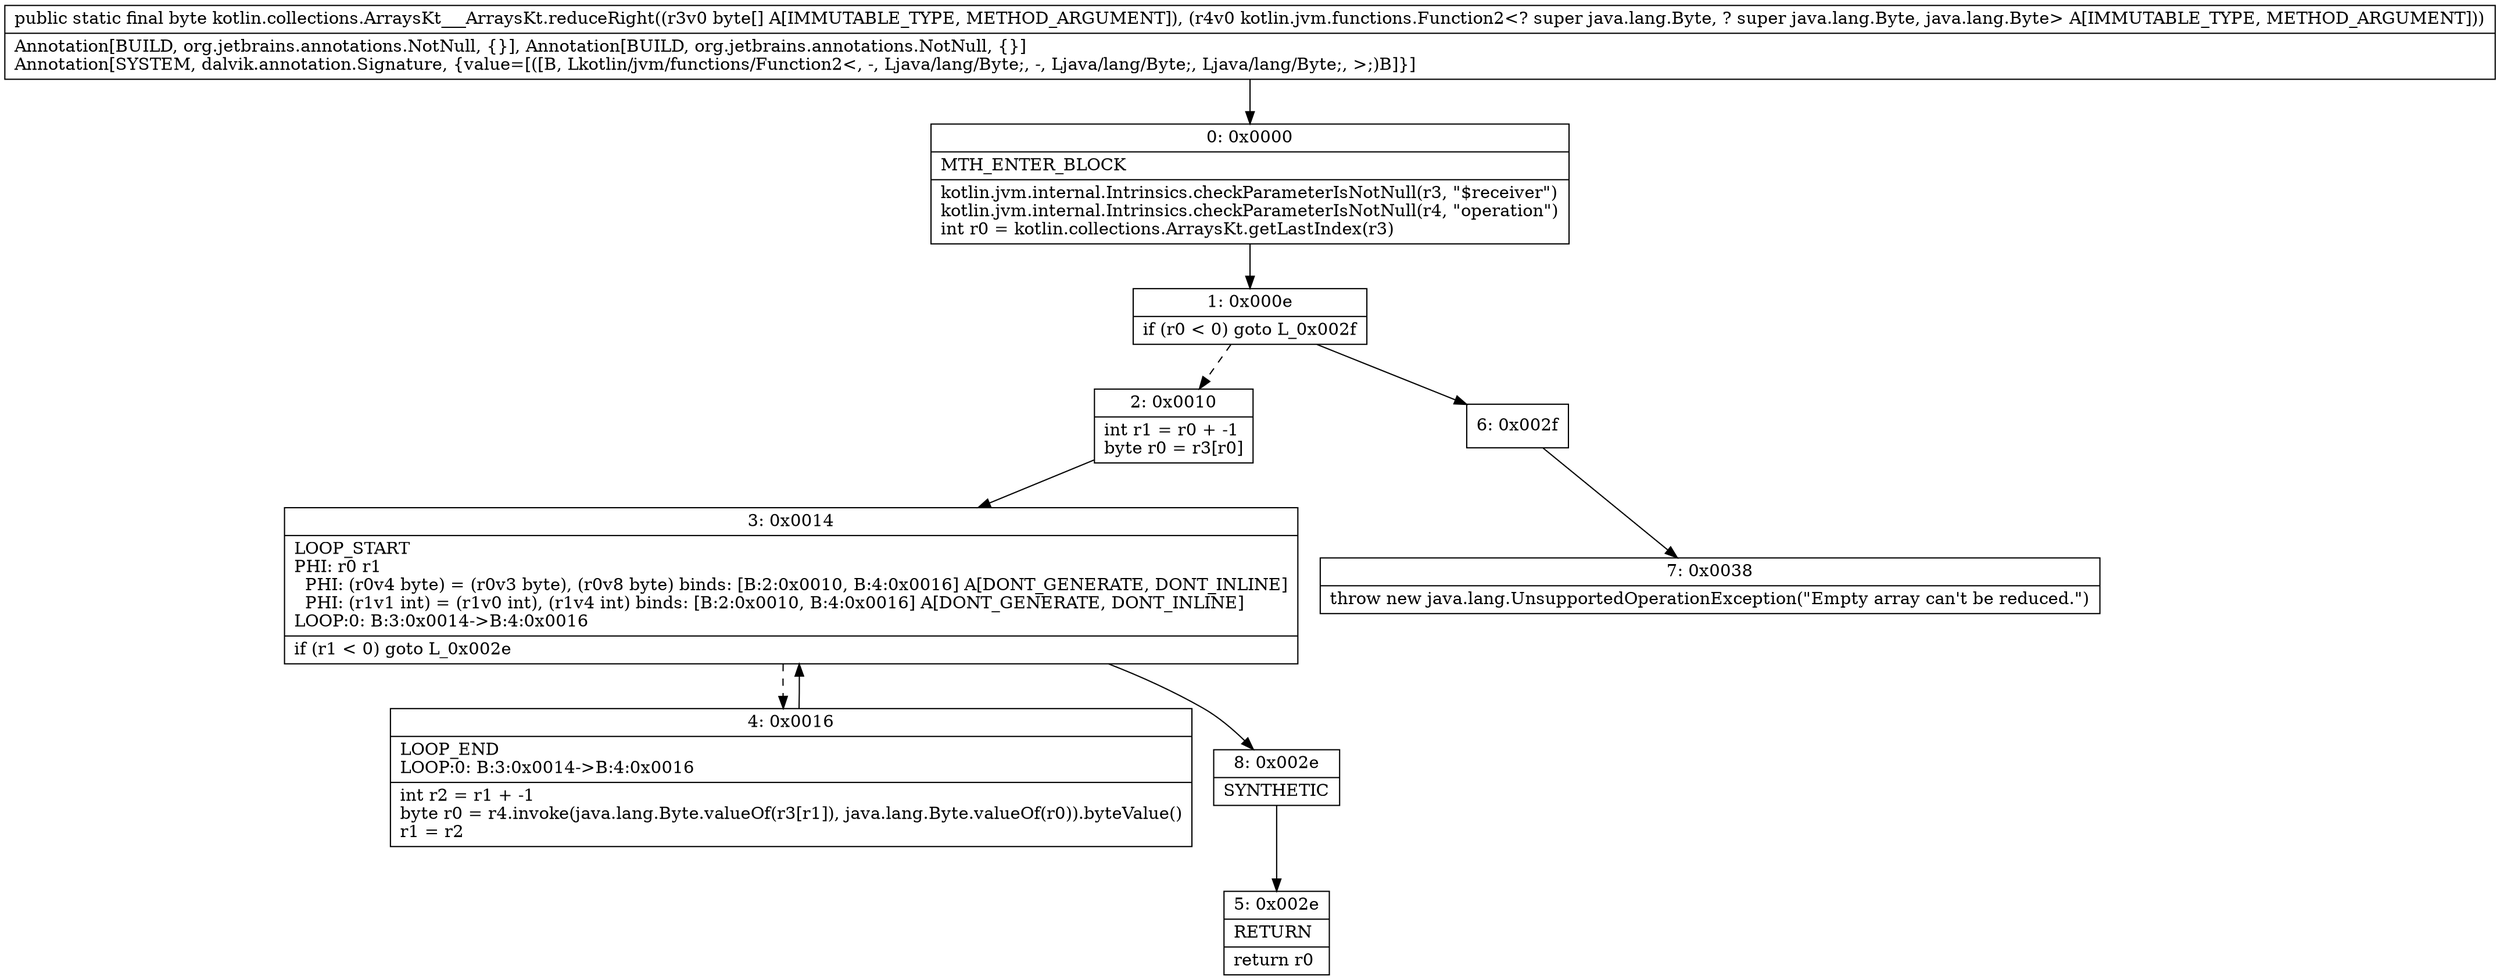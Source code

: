 digraph "CFG forkotlin.collections.ArraysKt___ArraysKt.reduceRight([BLkotlin\/jvm\/functions\/Function2;)B" {
Node_0 [shape=record,label="{0\:\ 0x0000|MTH_ENTER_BLOCK\l|kotlin.jvm.internal.Intrinsics.checkParameterIsNotNull(r3, \"$receiver\")\lkotlin.jvm.internal.Intrinsics.checkParameterIsNotNull(r4, \"operation\")\lint r0 = kotlin.collections.ArraysKt.getLastIndex(r3)\l}"];
Node_1 [shape=record,label="{1\:\ 0x000e|if (r0 \< 0) goto L_0x002f\l}"];
Node_2 [shape=record,label="{2\:\ 0x0010|int r1 = r0 + \-1\lbyte r0 = r3[r0]\l}"];
Node_3 [shape=record,label="{3\:\ 0x0014|LOOP_START\lPHI: r0 r1 \l  PHI: (r0v4 byte) = (r0v3 byte), (r0v8 byte) binds: [B:2:0x0010, B:4:0x0016] A[DONT_GENERATE, DONT_INLINE]\l  PHI: (r1v1 int) = (r1v0 int), (r1v4 int) binds: [B:2:0x0010, B:4:0x0016] A[DONT_GENERATE, DONT_INLINE]\lLOOP:0: B:3:0x0014\-\>B:4:0x0016\l|if (r1 \< 0) goto L_0x002e\l}"];
Node_4 [shape=record,label="{4\:\ 0x0016|LOOP_END\lLOOP:0: B:3:0x0014\-\>B:4:0x0016\l|int r2 = r1 + \-1\lbyte r0 = r4.invoke(java.lang.Byte.valueOf(r3[r1]), java.lang.Byte.valueOf(r0)).byteValue()\lr1 = r2\l}"];
Node_5 [shape=record,label="{5\:\ 0x002e|RETURN\l|return r0\l}"];
Node_6 [shape=record,label="{6\:\ 0x002f}"];
Node_7 [shape=record,label="{7\:\ 0x0038|throw new java.lang.UnsupportedOperationException(\"Empty array can't be reduced.\")\l}"];
Node_8 [shape=record,label="{8\:\ 0x002e|SYNTHETIC\l}"];
MethodNode[shape=record,label="{public static final byte kotlin.collections.ArraysKt___ArraysKt.reduceRight((r3v0 byte[] A[IMMUTABLE_TYPE, METHOD_ARGUMENT]), (r4v0 kotlin.jvm.functions.Function2\<? super java.lang.Byte, ? super java.lang.Byte, java.lang.Byte\> A[IMMUTABLE_TYPE, METHOD_ARGUMENT]))  | Annotation[BUILD, org.jetbrains.annotations.NotNull, \{\}], Annotation[BUILD, org.jetbrains.annotations.NotNull, \{\}]\lAnnotation[SYSTEM, dalvik.annotation.Signature, \{value=[([B, Lkotlin\/jvm\/functions\/Function2\<, \-, Ljava\/lang\/Byte;, \-, Ljava\/lang\/Byte;, Ljava\/lang\/Byte;, \>;)B]\}]\l}"];
MethodNode -> Node_0;
Node_0 -> Node_1;
Node_1 -> Node_2[style=dashed];
Node_1 -> Node_6;
Node_2 -> Node_3;
Node_3 -> Node_4[style=dashed];
Node_3 -> Node_8;
Node_4 -> Node_3;
Node_6 -> Node_7;
Node_8 -> Node_5;
}

